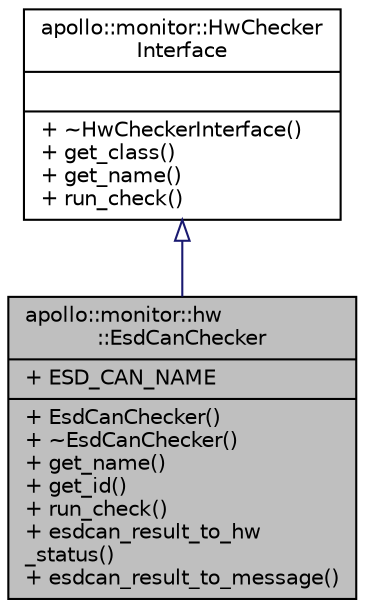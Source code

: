 digraph "apollo::monitor::hw::EsdCanChecker"
{
  edge [fontname="Helvetica",fontsize="10",labelfontname="Helvetica",labelfontsize="10"];
  node [fontname="Helvetica",fontsize="10",shape=record];
  Node1 [label="{apollo::monitor::hw\l::EsdCanChecker\n|+ ESD_CAN_NAME\l|+ EsdCanChecker()\l+ ~EsdCanChecker()\l+ get_name()\l+ get_id()\l+ run_check()\l+ esdcan_result_to_hw\l_status()\l+ esdcan_result_to_message()\l}",height=0.2,width=0.4,color="black", fillcolor="grey75", style="filled" fontcolor="black"];
  Node2 -> Node1 [dir="back",color="midnightblue",fontsize="10",style="solid",arrowtail="onormal",fontname="Helvetica"];
  Node2 [label="{apollo::monitor::HwChecker\lInterface\n||+ ~HwCheckerInterface()\l+ get_class()\l+ get_name()\l+ run_check()\l}",height=0.2,width=0.4,color="black", fillcolor="white", style="filled",URL="$classapollo_1_1monitor_1_1HwCheckerInterface.html"];
}
